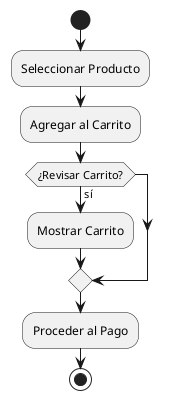 @startuml
start
:Seleccionar Producto;
:Agregar al Carrito;
if (¿Revisar Carrito?) then (sí)
  :Mostrar Carrito;
endif
:Proceder al Pago;
stop
@enduml
